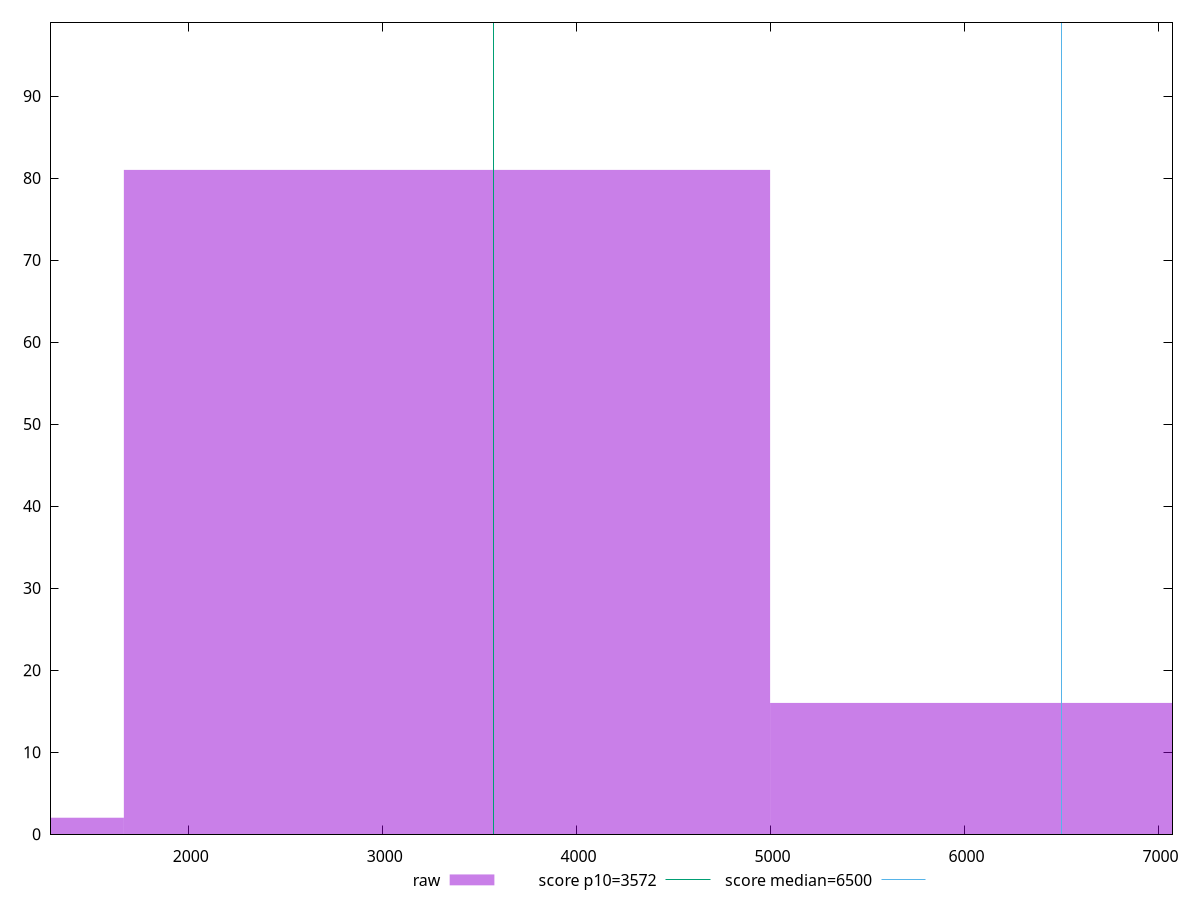 reset

$raw <<EOF
3331.759676657203 81
6663.519353314406 16
0 2
EOF

set key outside below
set boxwidth 3331.759676657203
set xrange [1285.1309999999999:7072.123]
set yrange [0:99]
set trange [0:99]
set style fill transparent solid 0.5 noborder

set parametric
set terminal svg size 640, 490 enhanced background rgb 'white'
set output "reports/report_00027_2021-02-24T12-40-31.850Z/first-cpu-idle/samples/card/raw/histogram.svg"

plot $raw title "raw" with boxes, \
     3572,t title "score p10=3572", \
     6500,t title "score median=6500"

reset
